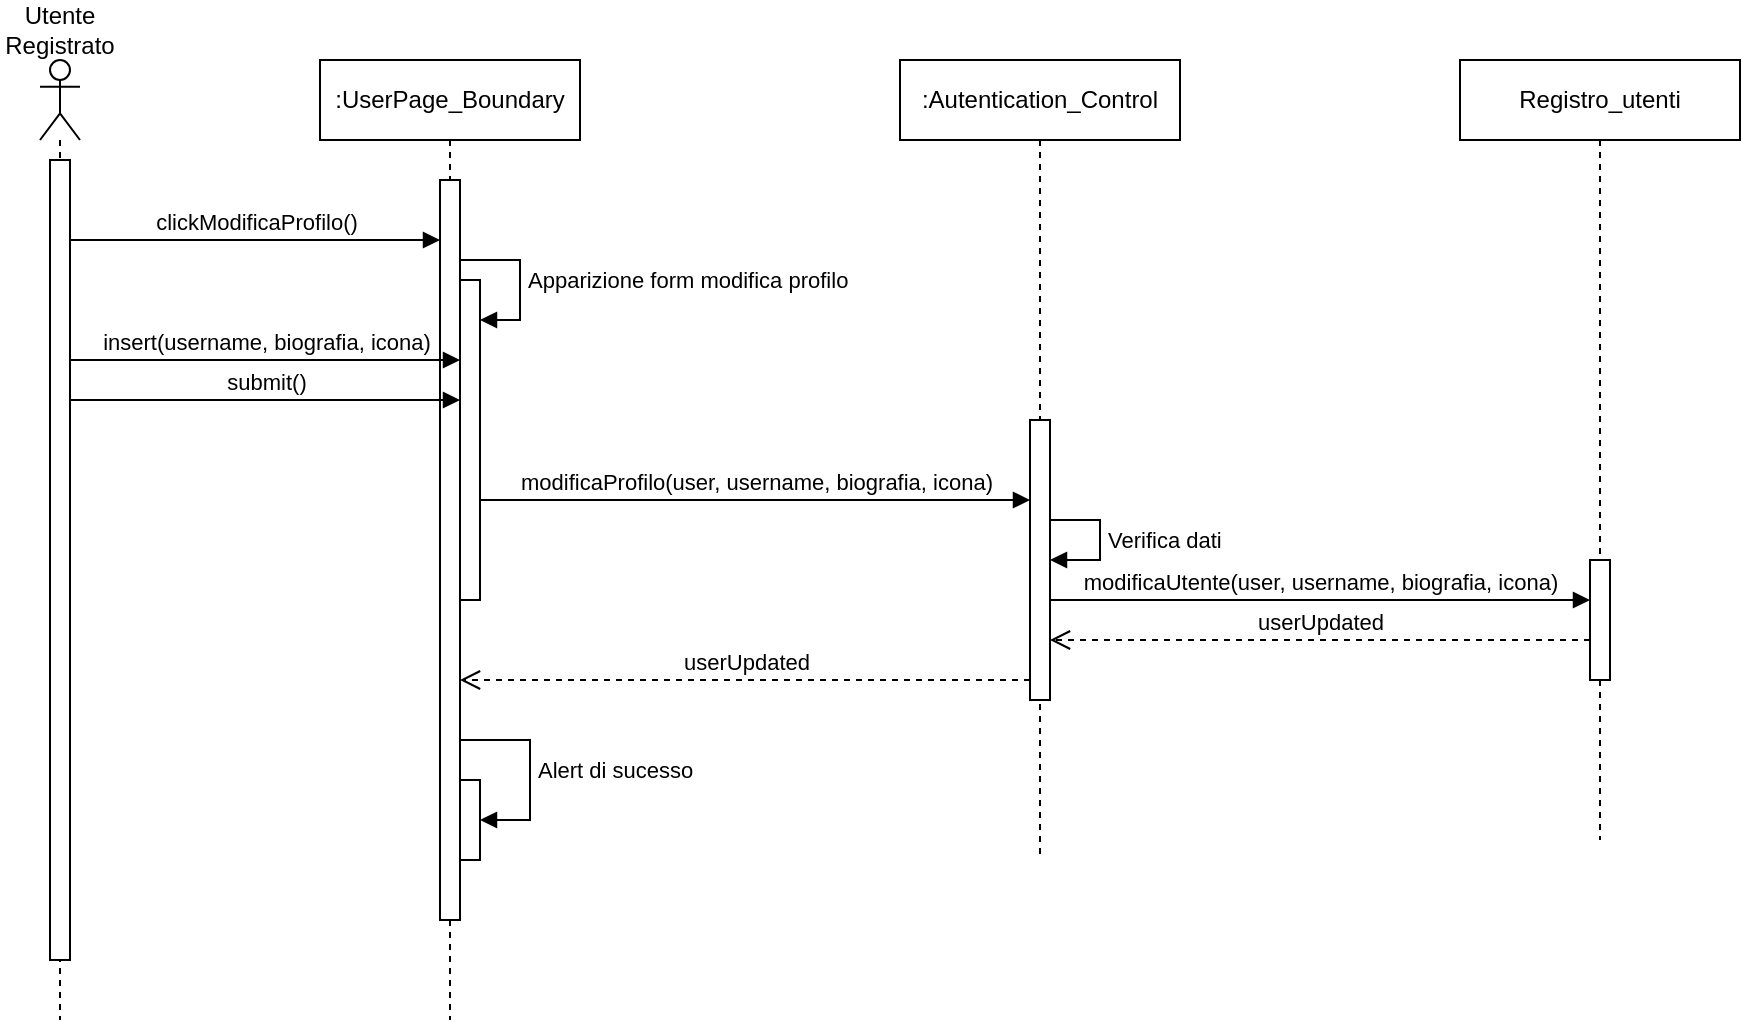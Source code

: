 <mxfile version="26.0.4">
  <diagram name="Page-1" id="2YBvvXClWsGukQMizWep">
    <mxGraphModel dx="1020" dy="496" grid="1" gridSize="10" guides="1" tooltips="1" connect="1" arrows="1" fold="1" page="1" pageScale="1" pageWidth="850" pageHeight="1100" math="0" shadow="0">
      <root>
        <mxCell id="0" />
        <mxCell id="1" parent="0" />
        <mxCell id="qfSDJfFJw1HCMtkSJRga-1" value="" style="shape=umlLifeline;perimeter=lifelinePerimeter;whiteSpace=wrap;html=1;container=1;dropTarget=0;collapsible=0;recursiveResize=0;outlineConnect=0;portConstraint=eastwest;newEdgeStyle={&quot;curved&quot;:0,&quot;rounded&quot;:0};participant=umlActor;" parent="1" vertex="1">
          <mxGeometry x="20" y="40" width="20" height="480" as="geometry" />
        </mxCell>
        <mxCell id="qfSDJfFJw1HCMtkSJRga-2" value="" style="html=1;points=[[0,0,0,0,5],[0,1,0,0,-5],[1,0,0,0,5],[1,1,0,0,-5]];perimeter=orthogonalPerimeter;outlineConnect=0;targetShapes=umlLifeline;portConstraint=eastwest;newEdgeStyle={&quot;curved&quot;:0,&quot;rounded&quot;:0};" parent="qfSDJfFJw1HCMtkSJRga-1" vertex="1">
          <mxGeometry x="5" y="50" width="10" height="400" as="geometry" />
        </mxCell>
        <mxCell id="qfSDJfFJw1HCMtkSJRga-3" value=":UserPage_Boundary" style="shape=umlLifeline;perimeter=lifelinePerimeter;whiteSpace=wrap;html=1;container=1;dropTarget=0;collapsible=0;recursiveResize=0;outlineConnect=0;portConstraint=eastwest;newEdgeStyle={&quot;curved&quot;:0,&quot;rounded&quot;:0};" parent="1" vertex="1">
          <mxGeometry x="160" y="40" width="130" height="480" as="geometry" />
        </mxCell>
        <mxCell id="qfSDJfFJw1HCMtkSJRga-4" value="" style="html=1;points=[[0,0,0,0,5],[0,1,0,0,-5],[1,0,0,0,5],[1,1,0,0,-5]];perimeter=orthogonalPerimeter;outlineConnect=0;targetShapes=umlLifeline;portConstraint=eastwest;newEdgeStyle={&quot;curved&quot;:0,&quot;rounded&quot;:0};" parent="qfSDJfFJw1HCMtkSJRga-3" vertex="1">
          <mxGeometry x="60" y="60" width="10" height="370" as="geometry" />
        </mxCell>
        <mxCell id="qfSDJfFJw1HCMtkSJRga-5" value="" style="html=1;points=[[0,0,0,0,5],[0,1,0,0,-5],[1,0,0,0,5],[1,1,0,0,-5]];perimeter=orthogonalPerimeter;outlineConnect=0;targetShapes=umlLifeline;portConstraint=eastwest;newEdgeStyle={&quot;curved&quot;:0,&quot;rounded&quot;:0};" parent="qfSDJfFJw1HCMtkSJRga-3" vertex="1">
          <mxGeometry x="70" y="110" width="10" height="160" as="geometry" />
        </mxCell>
        <mxCell id="qfSDJfFJw1HCMtkSJRga-6" value="Apparizione form modifica profilo" style="html=1;align=left;spacingLeft=2;endArrow=block;rounded=0;edgeStyle=orthogonalEdgeStyle;curved=0;rounded=0;" parent="qfSDJfFJw1HCMtkSJRga-3" source="qfSDJfFJw1HCMtkSJRga-4" target="qfSDJfFJw1HCMtkSJRga-5" edge="1">
          <mxGeometry relative="1" as="geometry">
            <mxPoint x="210" y="130" as="sourcePoint" />
            <Array as="points">
              <mxPoint x="100" y="100" />
              <mxPoint x="100" y="130" />
            </Array>
          </mxGeometry>
        </mxCell>
        <mxCell id="qfSDJfFJw1HCMtkSJRga-7" value="" style="html=1;points=[[0,0,0,0,5],[0,1,0,0,-5],[1,0,0,0,5],[1,1,0,0,-5]];perimeter=orthogonalPerimeter;outlineConnect=0;targetShapes=umlLifeline;portConstraint=eastwest;newEdgeStyle={&quot;curved&quot;:0,&quot;rounded&quot;:0};" parent="qfSDJfFJw1HCMtkSJRga-3" vertex="1">
          <mxGeometry x="70" y="360" width="10" height="40" as="geometry" />
        </mxCell>
        <mxCell id="qfSDJfFJw1HCMtkSJRga-8" value="Alert di sucesso" style="html=1;align=left;spacingLeft=2;endArrow=block;rounded=0;edgeStyle=orthogonalEdgeStyle;curved=0;rounded=0;" parent="qfSDJfFJw1HCMtkSJRga-3" source="qfSDJfFJw1HCMtkSJRga-4" target="qfSDJfFJw1HCMtkSJRga-7" edge="1">
          <mxGeometry relative="1" as="geometry">
            <mxPoint x="75" y="340" as="sourcePoint" />
            <Array as="points">
              <mxPoint x="105" y="340" />
              <mxPoint x="105" y="380" />
            </Array>
          </mxGeometry>
        </mxCell>
        <mxCell id="qfSDJfFJw1HCMtkSJRga-9" value="Utente Registrato" style="text;html=1;align=center;verticalAlign=middle;whiteSpace=wrap;rounded=0;" parent="1" vertex="1">
          <mxGeometry y="10" width="60" height="30" as="geometry" />
        </mxCell>
        <mxCell id="qfSDJfFJw1HCMtkSJRga-10" value="clickModificaProfilo()" style="html=1;verticalAlign=bottom;endArrow=block;curved=0;rounded=0;" parent="1" source="qfSDJfFJw1HCMtkSJRga-2" target="qfSDJfFJw1HCMtkSJRga-4" edge="1">
          <mxGeometry width="80" relative="1" as="geometry">
            <mxPoint x="55" y="120" as="sourcePoint" />
            <mxPoint x="160" y="120" as="targetPoint" />
            <Array as="points">
              <mxPoint x="80" y="130" />
            </Array>
          </mxGeometry>
        </mxCell>
        <mxCell id="qfSDJfFJw1HCMtkSJRga-11" value="insert(username, biografia, icona)" style="html=1;verticalAlign=bottom;endArrow=block;curved=0;rounded=0;" parent="1" source="qfSDJfFJw1HCMtkSJRga-2" edge="1">
          <mxGeometry width="80" relative="1" as="geometry">
            <mxPoint x="55" y="190" as="sourcePoint" />
            <mxPoint x="230" y="190" as="targetPoint" />
          </mxGeometry>
        </mxCell>
        <mxCell id="qfSDJfFJw1HCMtkSJRga-12" value="submit()" style="html=1;verticalAlign=bottom;endArrow=block;curved=0;rounded=0;" parent="1" source="qfSDJfFJw1HCMtkSJRga-2" edge="1">
          <mxGeometry width="80" relative="1" as="geometry">
            <mxPoint x="55" y="210" as="sourcePoint" />
            <mxPoint x="230" y="210" as="targetPoint" />
          </mxGeometry>
        </mxCell>
        <mxCell id="qfSDJfFJw1HCMtkSJRga-13" value=":Autentication_Control" style="shape=umlLifeline;perimeter=lifelinePerimeter;whiteSpace=wrap;html=1;container=1;dropTarget=0;collapsible=0;recursiveResize=0;outlineConnect=0;portConstraint=eastwest;newEdgeStyle={&quot;curved&quot;:0,&quot;rounded&quot;:0};" parent="1" vertex="1">
          <mxGeometry x="450" y="40" width="140" height="400" as="geometry" />
        </mxCell>
        <mxCell id="qfSDJfFJw1HCMtkSJRga-14" value="" style="html=1;points=[[0,0,0,0,5],[0,1,0,0,-5],[1,0,0,0,5],[1,1,0,0,-5]];perimeter=orthogonalPerimeter;outlineConnect=0;targetShapes=umlLifeline;portConstraint=eastwest;newEdgeStyle={&quot;curved&quot;:0,&quot;rounded&quot;:0};" parent="qfSDJfFJw1HCMtkSJRga-13" vertex="1">
          <mxGeometry x="65" y="180" width="10" height="140" as="geometry" />
        </mxCell>
        <mxCell id="qfSDJfFJw1HCMtkSJRga-15" value="Verifica dati" style="html=1;align=left;spacingLeft=2;endArrow=block;rounded=0;edgeStyle=orthogonalEdgeStyle;curved=0;rounded=0;" parent="qfSDJfFJw1HCMtkSJRga-13" source="qfSDJfFJw1HCMtkSJRga-14" target="qfSDJfFJw1HCMtkSJRga-14" edge="1">
          <mxGeometry relative="1" as="geometry">
            <mxPoint x="80" y="229.98" as="sourcePoint" />
            <Array as="points">
              <mxPoint x="100" y="230" />
              <mxPoint x="100" y="250" />
            </Array>
            <mxPoint x="80" y="249.98" as="targetPoint" />
          </mxGeometry>
        </mxCell>
        <mxCell id="qfSDJfFJw1HCMtkSJRga-16" value="modificaProfilo(user, username, biografia, icona)" style="html=1;verticalAlign=bottom;endArrow=block;curved=0;rounded=0;" parent="1" edge="1">
          <mxGeometry width="80" relative="1" as="geometry">
            <mxPoint x="240" y="260" as="sourcePoint" />
            <mxPoint x="515" y="260" as="targetPoint" />
          </mxGeometry>
        </mxCell>
        <mxCell id="qfSDJfFJw1HCMtkSJRga-17" value="Registro_utenti" style="shape=umlLifeline;perimeter=lifelinePerimeter;whiteSpace=wrap;html=1;container=1;dropTarget=0;collapsible=0;recursiveResize=0;outlineConnect=0;portConstraint=eastwest;newEdgeStyle={&quot;curved&quot;:0,&quot;rounded&quot;:0};" parent="1" vertex="1">
          <mxGeometry x="730" y="40" width="140" height="390" as="geometry" />
        </mxCell>
        <mxCell id="qfSDJfFJw1HCMtkSJRga-18" value="" style="html=1;points=[[0,0,0,0,5],[0,1,0,0,-5],[1,0,0,0,5],[1,1,0,0,-5]];perimeter=orthogonalPerimeter;outlineConnect=0;targetShapes=umlLifeline;portConstraint=eastwest;newEdgeStyle={&quot;curved&quot;:0,&quot;rounded&quot;:0};" parent="qfSDJfFJw1HCMtkSJRga-17" vertex="1">
          <mxGeometry x="65" y="250" width="10" height="60" as="geometry" />
        </mxCell>
        <mxCell id="qfSDJfFJw1HCMtkSJRga-19" value="modificaUtente(user, username, biografia, icona)" style="html=1;verticalAlign=bottom;endArrow=block;curved=0;rounded=0;" parent="1" target="qfSDJfFJw1HCMtkSJRga-18" edge="1">
          <mxGeometry width="80" relative="1" as="geometry">
            <mxPoint x="525" y="310" as="sourcePoint" />
            <mxPoint x="705" y="310" as="targetPoint" />
          </mxGeometry>
        </mxCell>
        <mxCell id="qfSDJfFJw1HCMtkSJRga-20" value="userUpdated" style="html=1;verticalAlign=bottom;endArrow=open;dashed=1;endSize=8;curved=0;rounded=0;" parent="1" source="qfSDJfFJw1HCMtkSJRga-18" edge="1">
          <mxGeometry relative="1" as="geometry">
            <mxPoint x="705" y="330" as="sourcePoint" />
            <mxPoint x="525" y="330" as="targetPoint" />
          </mxGeometry>
        </mxCell>
        <mxCell id="qfSDJfFJw1HCMtkSJRga-21" value="userUpdated" style="html=1;verticalAlign=bottom;endArrow=open;dashed=1;endSize=8;curved=0;rounded=0;" parent="1" edge="1">
          <mxGeometry relative="1" as="geometry">
            <mxPoint x="515" y="350" as="sourcePoint" />
            <mxPoint x="230" y="350" as="targetPoint" />
          </mxGeometry>
        </mxCell>
      </root>
    </mxGraphModel>
  </diagram>
</mxfile>

